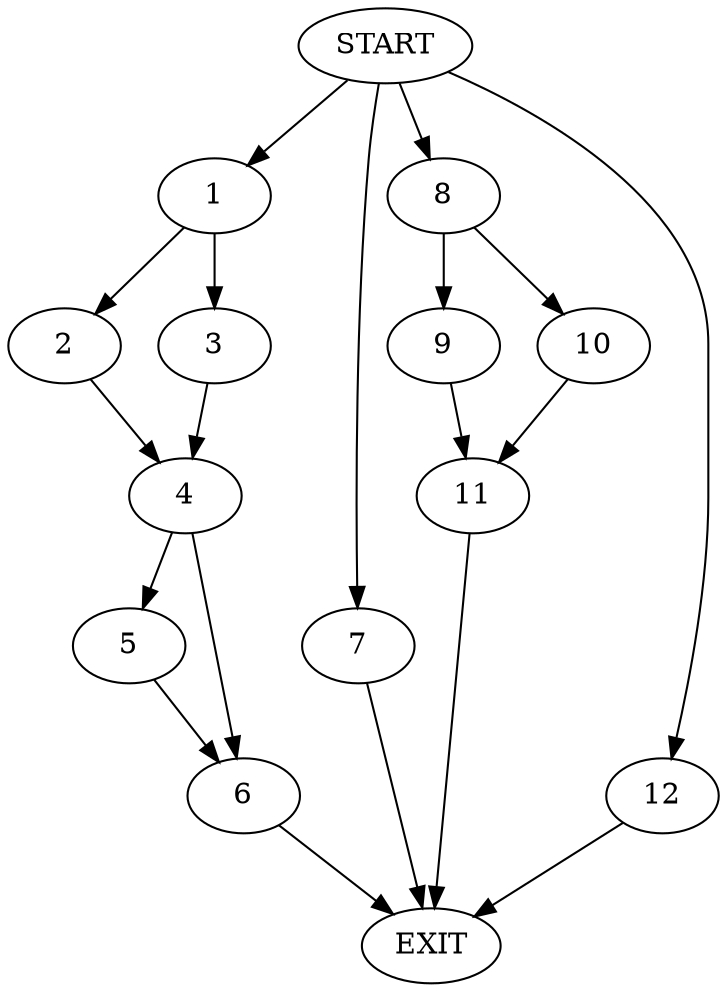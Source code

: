 digraph {
0 [label="START"]
13 [label="EXIT"]
0 -> 1
1 -> 2
1 -> 3
3 -> 4
2 -> 4
4 -> 5
4 -> 6
5 -> 6
6 -> 13
0 -> 7
7 -> 13
0 -> 8
8 -> 9
8 -> 10
9 -> 11
10 -> 11
11 -> 13
0 -> 12
12 -> 13
}
